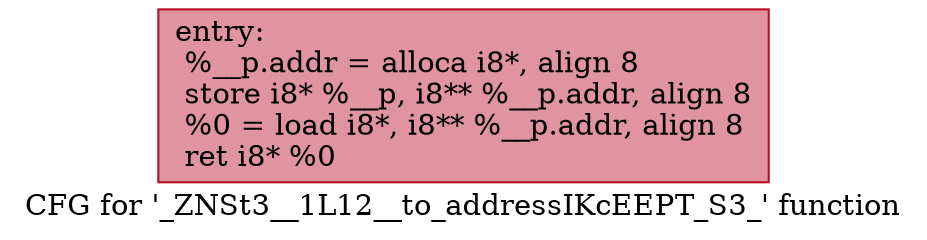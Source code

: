 digraph "CFG for '_ZNSt3__1L12__to_addressIKcEEPT_S3_' function" {
	label="CFG for '_ZNSt3__1L12__to_addressIKcEEPT_S3_' function";

	Node0x600003e7f580 [shape=record,color="#b70d28ff", style=filled, fillcolor="#b70d2870",label="{entry:\l  %__p.addr = alloca i8*, align 8\l  store i8* %__p, i8** %__p.addr, align 8\l  %0 = load i8*, i8** %__p.addr, align 8\l  ret i8* %0\l}"];
}
